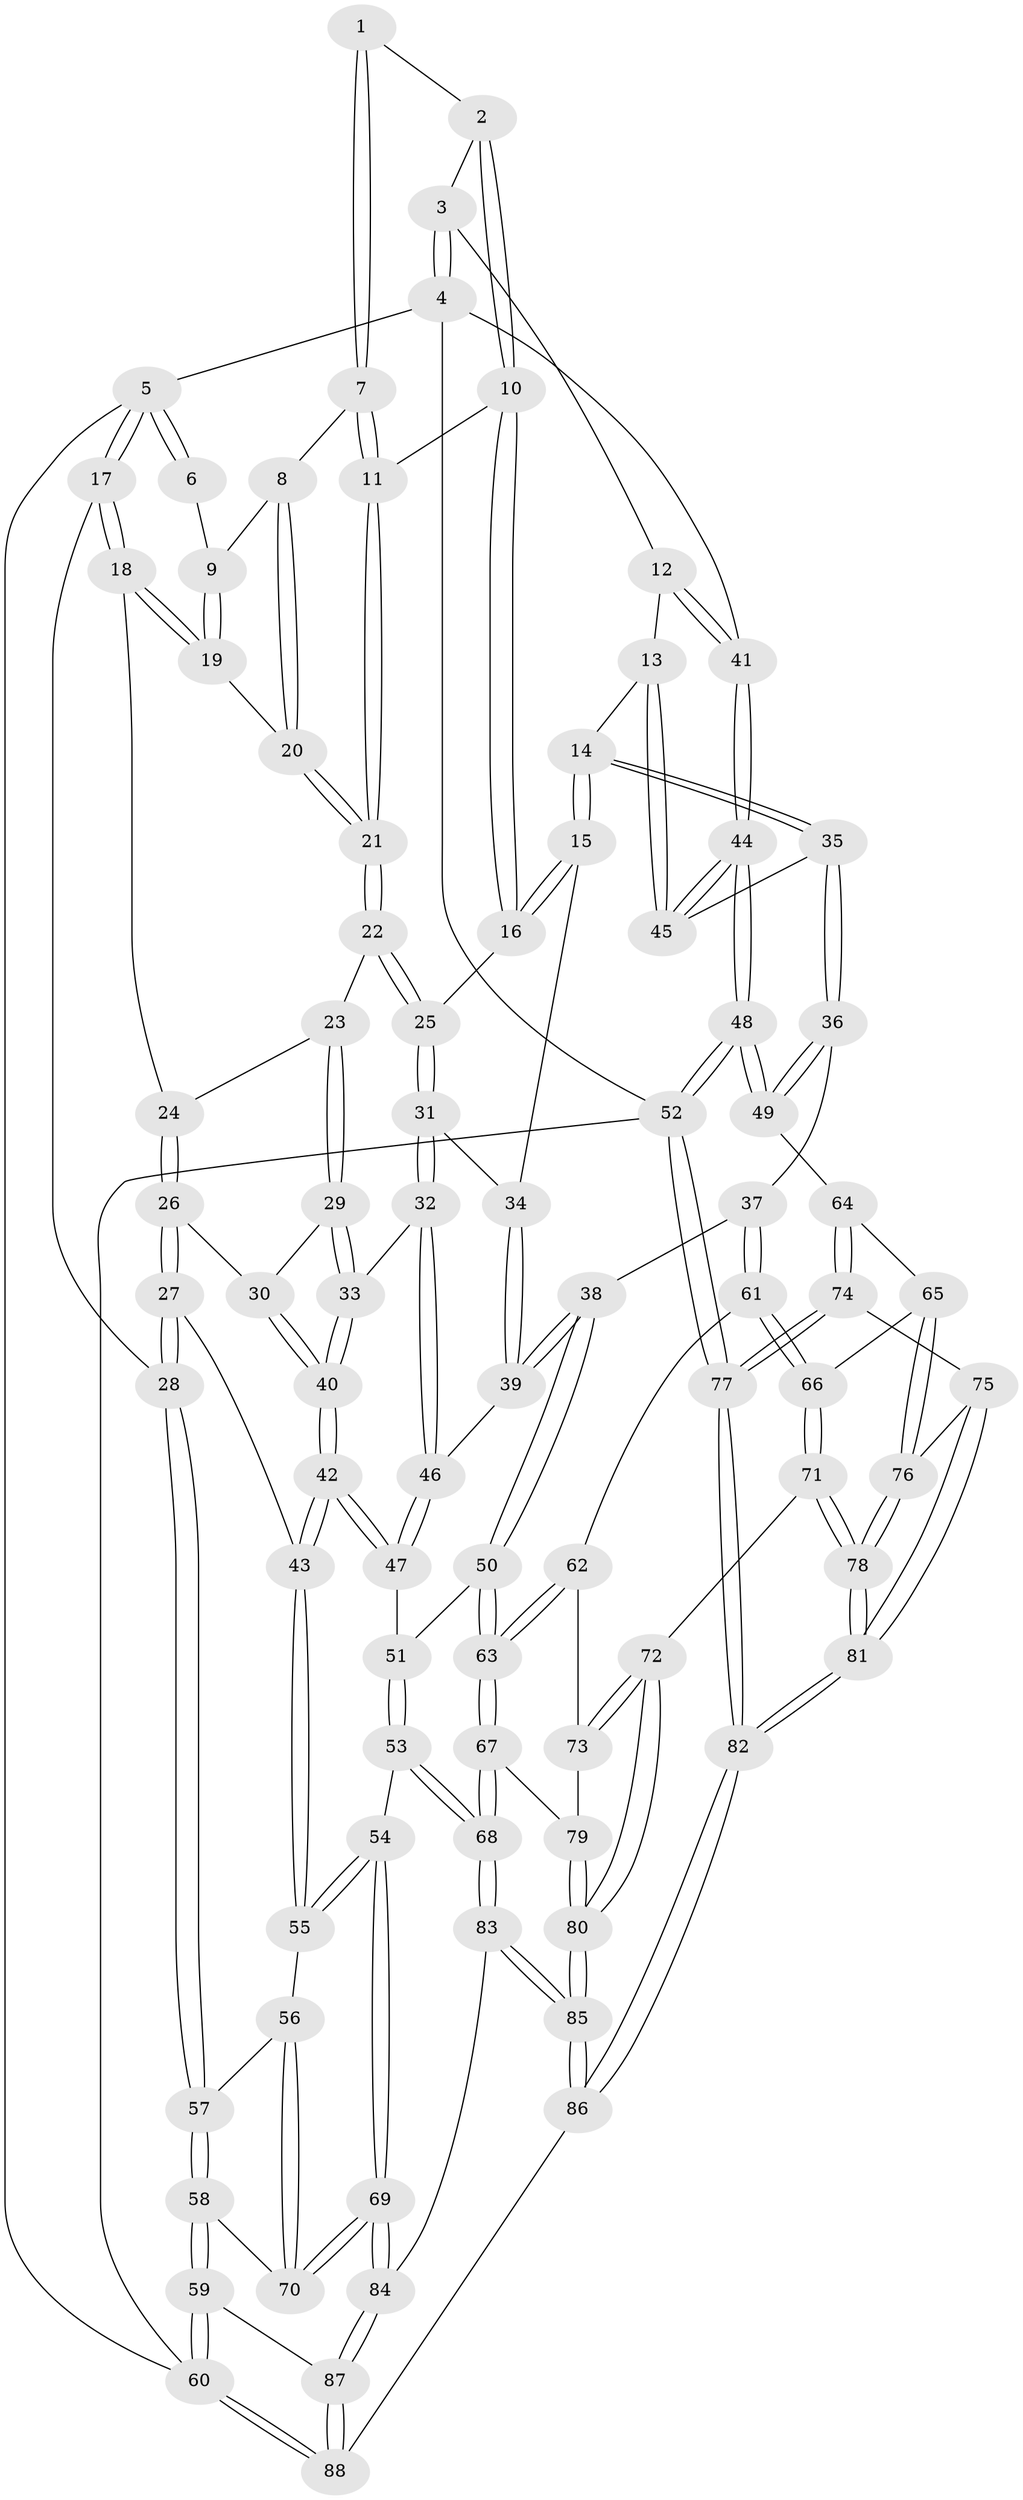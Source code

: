 // coarse degree distribution, {3: 0.11764705882352941, 4: 0.43137254901960786, 5: 0.35294117647058826, 6: 0.0784313725490196, 8: 0.0196078431372549}
// Generated by graph-tools (version 1.1) at 2025/24/03/03/25 07:24:33]
// undirected, 88 vertices, 217 edges
graph export_dot {
graph [start="1"]
  node [color=gray90,style=filled];
  1 [pos="+0.4169218091712295+0"];
  2 [pos="+0.4650114233507246+0"];
  3 [pos="+0.6863373838764789+0"];
  4 [pos="+1+0"];
  5 [pos="+0+0"];
  6 [pos="+0.3823946765866501+0"];
  7 [pos="+0.3744952330108986+0.16200619213882422"];
  8 [pos="+0.33175671510709165+0.1515630284232446"];
  9 [pos="+0.25442128280319287+0.08458023853940583"];
  10 [pos="+0.567040618950441+0.167850070853183"];
  11 [pos="+0.37976375413889696+0.1966101195936938"];
  12 [pos="+0.733807705239643+0.24840738668488063"];
  13 [pos="+0.7296877638459907+0.2530076609267426"];
  14 [pos="+0.7245449591579832+0.25691493532223364"];
  15 [pos="+0.6481730428544433+0.24813427372800304"];
  16 [pos="+0.5996741639850366+0.21311206293110763"];
  17 [pos="+0+0.18183813452762748"];
  18 [pos="+0.14396497251428955+0.19362544378406424"];
  19 [pos="+0.19169459516867982+0.1725138487735101"];
  20 [pos="+0.22399731011477583+0.18375605549423524"];
  21 [pos="+0.3557710482748377+0.24383260491970132"];
  22 [pos="+0.3669273499571883+0.2929111770482591"];
  23 [pos="+0.2964551217766936+0.312475484082912"];
  24 [pos="+0.21939877793136286+0.3041187087067937"];
  25 [pos="+0.3822049894950026+0.3089643706103871"];
  26 [pos="+0.2086056095370325+0.385504993829954"];
  27 [pos="+0.1900698190086037+0.40024007944107187"];
  28 [pos="+0+0.41144072751412336"];
  29 [pos="+0.2699321086884689+0.38732374892975363"];
  30 [pos="+0.24830304211076237+0.3936979368326604"];
  31 [pos="+0.4001896061096744+0.38233153842543427"];
  32 [pos="+0.39640362470275226+0.4152342618116851"];
  33 [pos="+0.3877709105206762+0.419898775781232"];
  34 [pos="+0.5902137771779107+0.32378253694069115"];
  35 [pos="+0.765500666785963+0.4370420360038545"];
  36 [pos="+0.7519288308601707+0.49204032741632947"];
  37 [pos="+0.6631845541009608+0.576782021208219"];
  38 [pos="+0.5527427516198324+0.568410440881455"];
  39 [pos="+0.5245816027473883+0.5249491806716277"];
  40 [pos="+0.2973352376731684+0.5094452946113944"];
  41 [pos="+1+0"];
  42 [pos="+0.26158882959758295+0.5671578308023231"];
  43 [pos="+0.24853380354385265+0.5712863012617836"];
  44 [pos="+1+0.4256590336015167"];
  45 [pos="+1+0.41972299984459155"];
  46 [pos="+0.5210258709601517+0.5228836178068901"];
  47 [pos="+0.2759625715549909+0.5729104155918847"];
  48 [pos="+1+0.5853130967249931"];
  49 [pos="+0.9654093523169761+0.6333837696247175"];
  50 [pos="+0.5000722745026202+0.6432068240813957"];
  51 [pos="+0.3093299918691609+0.5954128846560808"];
  52 [pos="+1+1"];
  53 [pos="+0.38764621723146037+0.7421308813531591"];
  54 [pos="+0.2690612031793002+0.7558083433147809"];
  55 [pos="+0.21197537002546454+0.596530563675801"];
  56 [pos="+0.07373547921727526+0.6026067145757691"];
  57 [pos="+0+0.5648433329276129"];
  58 [pos="+0+0.6687677484273121"];
  59 [pos="+0+0.9670952353277532"];
  60 [pos="+0+1"];
  61 [pos="+0.7013150798077387+0.6618974321783639"];
  62 [pos="+0.610680390200139+0.7507480989093962"];
  63 [pos="+0.4800231076868554+0.7135957584194624"];
  64 [pos="+0.9533129977430819+0.6458370428362986"];
  65 [pos="+0.8372979680818624+0.6983055806888065"];
  66 [pos="+0.7205875392825302+0.6855335843094018"];
  67 [pos="+0.4670411022519624+0.7366989775922314"];
  68 [pos="+0.4501175133581527+0.7569404502748998"];
  69 [pos="+0.21035344221962296+0.8673334332552665"];
  70 [pos="+0.19021421572400726+0.8448448342440341"];
  71 [pos="+0.717813015991562+0.8243059469234061"];
  72 [pos="+0.6999123378160014+0.8293981890704124"];
  73 [pos="+0.6159322928242286+0.7786376520081522"];
  74 [pos="+0.9265098842102532+0.7804572981682607"];
  75 [pos="+0.9005379635746795+0.7997545283267188"];
  76 [pos="+0.8353560318529657+0.7707946873013349"];
  77 [pos="+1+1"];
  78 [pos="+0.777535799823497+0.8669717829958495"];
  79 [pos="+0.58810759118788+0.7996240319487087"];
  80 [pos="+0.5936492189273714+0.9022051498131469"];
  81 [pos="+0.8316848179006415+0.9489239759542764"];
  82 [pos="+0.965839482167763+1"];
  83 [pos="+0.4510565000746711+0.8601559566911604"];
  84 [pos="+0.21060551912785797+0.8740589201045608"];
  85 [pos="+0.515174752784125+0.9942312247236138"];
  86 [pos="+0.5158072574903163+1"];
  87 [pos="+0.20388248129235056+0.8928657990333992"];
  88 [pos="+0.3055682607232032+1"];
  1 -- 2;
  1 -- 7;
  1 -- 7;
  2 -- 3;
  2 -- 10;
  2 -- 10;
  3 -- 4;
  3 -- 4;
  3 -- 12;
  4 -- 5;
  4 -- 41;
  4 -- 52;
  5 -- 6;
  5 -- 6;
  5 -- 17;
  5 -- 17;
  5 -- 60;
  6 -- 9;
  7 -- 8;
  7 -- 11;
  7 -- 11;
  8 -- 9;
  8 -- 20;
  8 -- 20;
  9 -- 19;
  9 -- 19;
  10 -- 11;
  10 -- 16;
  10 -- 16;
  11 -- 21;
  11 -- 21;
  12 -- 13;
  12 -- 41;
  12 -- 41;
  13 -- 14;
  13 -- 45;
  13 -- 45;
  14 -- 15;
  14 -- 15;
  14 -- 35;
  14 -- 35;
  15 -- 16;
  15 -- 16;
  15 -- 34;
  16 -- 25;
  17 -- 18;
  17 -- 18;
  17 -- 28;
  18 -- 19;
  18 -- 19;
  18 -- 24;
  19 -- 20;
  20 -- 21;
  20 -- 21;
  21 -- 22;
  21 -- 22;
  22 -- 23;
  22 -- 25;
  22 -- 25;
  23 -- 24;
  23 -- 29;
  23 -- 29;
  24 -- 26;
  24 -- 26;
  25 -- 31;
  25 -- 31;
  26 -- 27;
  26 -- 27;
  26 -- 30;
  27 -- 28;
  27 -- 28;
  27 -- 43;
  28 -- 57;
  28 -- 57;
  29 -- 30;
  29 -- 33;
  29 -- 33;
  30 -- 40;
  30 -- 40;
  31 -- 32;
  31 -- 32;
  31 -- 34;
  32 -- 33;
  32 -- 46;
  32 -- 46;
  33 -- 40;
  33 -- 40;
  34 -- 39;
  34 -- 39;
  35 -- 36;
  35 -- 36;
  35 -- 45;
  36 -- 37;
  36 -- 49;
  36 -- 49;
  37 -- 38;
  37 -- 61;
  37 -- 61;
  38 -- 39;
  38 -- 39;
  38 -- 50;
  38 -- 50;
  39 -- 46;
  40 -- 42;
  40 -- 42;
  41 -- 44;
  41 -- 44;
  42 -- 43;
  42 -- 43;
  42 -- 47;
  42 -- 47;
  43 -- 55;
  43 -- 55;
  44 -- 45;
  44 -- 45;
  44 -- 48;
  44 -- 48;
  46 -- 47;
  46 -- 47;
  47 -- 51;
  48 -- 49;
  48 -- 49;
  48 -- 52;
  48 -- 52;
  49 -- 64;
  50 -- 51;
  50 -- 63;
  50 -- 63;
  51 -- 53;
  51 -- 53;
  52 -- 77;
  52 -- 77;
  52 -- 60;
  53 -- 54;
  53 -- 68;
  53 -- 68;
  54 -- 55;
  54 -- 55;
  54 -- 69;
  54 -- 69;
  55 -- 56;
  56 -- 57;
  56 -- 70;
  56 -- 70;
  57 -- 58;
  57 -- 58;
  58 -- 59;
  58 -- 59;
  58 -- 70;
  59 -- 60;
  59 -- 60;
  59 -- 87;
  60 -- 88;
  60 -- 88;
  61 -- 62;
  61 -- 66;
  61 -- 66;
  62 -- 63;
  62 -- 63;
  62 -- 73;
  63 -- 67;
  63 -- 67;
  64 -- 65;
  64 -- 74;
  64 -- 74;
  65 -- 66;
  65 -- 76;
  65 -- 76;
  66 -- 71;
  66 -- 71;
  67 -- 68;
  67 -- 68;
  67 -- 79;
  68 -- 83;
  68 -- 83;
  69 -- 70;
  69 -- 70;
  69 -- 84;
  69 -- 84;
  71 -- 72;
  71 -- 78;
  71 -- 78;
  72 -- 73;
  72 -- 73;
  72 -- 80;
  72 -- 80;
  73 -- 79;
  74 -- 75;
  74 -- 77;
  74 -- 77;
  75 -- 76;
  75 -- 81;
  75 -- 81;
  76 -- 78;
  76 -- 78;
  77 -- 82;
  77 -- 82;
  78 -- 81;
  78 -- 81;
  79 -- 80;
  79 -- 80;
  80 -- 85;
  80 -- 85;
  81 -- 82;
  81 -- 82;
  82 -- 86;
  82 -- 86;
  83 -- 84;
  83 -- 85;
  83 -- 85;
  84 -- 87;
  84 -- 87;
  85 -- 86;
  85 -- 86;
  86 -- 88;
  87 -- 88;
  87 -- 88;
}
